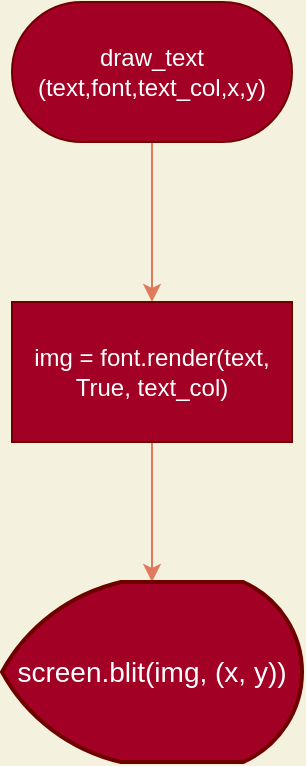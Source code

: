 <mxfile>
    <diagram id="TmRMfMsEV0-rv8We6DTw" name="Page-1">
        <mxGraphModel dx="797" dy="624" grid="1" gridSize="10" guides="1" tooltips="1" connect="1" arrows="1" fold="1" page="1" pageScale="1" pageWidth="850" pageHeight="1100" background="#F4F1DE" math="0" shadow="0">
            <root>
                <mxCell id="0"/>
                <mxCell id="1" parent="0"/>
                <mxCell id="6" style="edgeStyle=orthogonalEdgeStyle;curved=0;rounded=1;sketch=0;orthogonalLoop=1;jettySize=auto;html=1;exitX=0.5;exitY=1;exitDx=0;exitDy=0;entryX=0.5;entryY=0;entryDx=0;entryDy=0;fontColor=#393C56;strokeColor=#E07A5F;fillColor=#F2CC8F;" edge="1" parent="1" source="4" target="5">
                    <mxGeometry relative="1" as="geometry"/>
                </mxCell>
                <mxCell id="4" value="&lt;font style=&quot;font-size: 12px&quot;&gt;draw_text (text,font,text_col,x,y)&lt;/font&gt;" style="rounded=1;whiteSpace=wrap;html=1;sketch=0;fontColor=#ffffff;strokeColor=#6F0000;fillColor=#a20025;arcSize=50;" vertex="1" parent="1">
                    <mxGeometry x="350" y="40" width="140" height="70" as="geometry"/>
                </mxCell>
                <mxCell id="8" style="edgeStyle=orthogonalEdgeStyle;curved=0;rounded=1;sketch=0;orthogonalLoop=1;jettySize=auto;html=1;exitX=0.5;exitY=1;exitDx=0;exitDy=0;entryX=0.5;entryY=0;entryDx=0;entryDy=0;entryPerimeter=0;fontColor=#393C56;strokeColor=#E07A5F;fillColor=#F2CC8F;" edge="1" parent="1" source="5" target="7">
                    <mxGeometry relative="1" as="geometry"/>
                </mxCell>
                <mxCell id="5" value="img = font.render(text, True, text_col)" style="rounded=0;whiteSpace=wrap;html=1;sketch=0;fontColor=#ffffff;strokeColor=#6F0000;fillColor=#a20025;" vertex="1" parent="1">
                    <mxGeometry x="350" y="190" width="140" height="70" as="geometry"/>
                </mxCell>
                <mxCell id="7" value="&lt;font style=&quot;font-size: 14px&quot;&gt;screen.blit(img, (x, y))&lt;/font&gt;" style="strokeWidth=2;html=1;shape=mxgraph.flowchart.display;whiteSpace=wrap;rounded=0;sketch=0;fontColor=#ffffff;fillColor=#a20025;strokeColor=#6F0000;" vertex="1" parent="1">
                    <mxGeometry x="345" y="330" width="150" height="90" as="geometry"/>
                </mxCell>
            </root>
        </mxGraphModel>
    </diagram>
</mxfile>